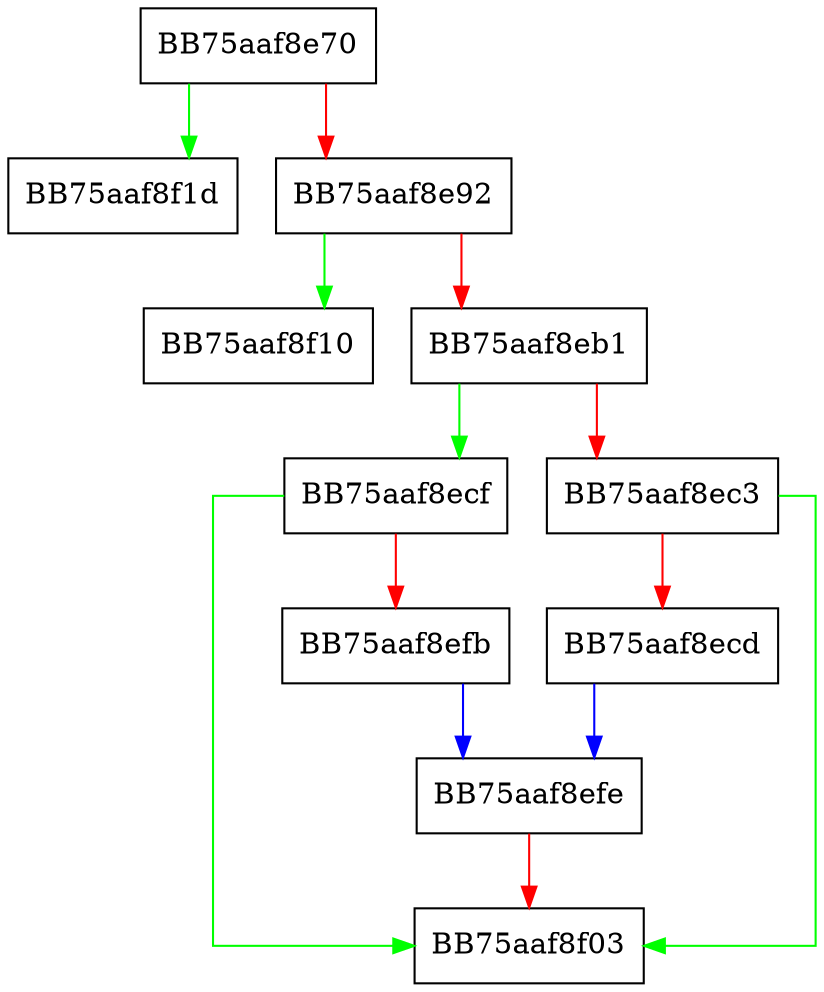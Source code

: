 digraph mp_lua_api_SetDetectionString {
  node [shape="box"];
  graph [splines=ortho];
  BB75aaf8e70 -> BB75aaf8f1d [color="green"];
  BB75aaf8e70 -> BB75aaf8e92 [color="red"];
  BB75aaf8e92 -> BB75aaf8f10 [color="green"];
  BB75aaf8e92 -> BB75aaf8eb1 [color="red"];
  BB75aaf8eb1 -> BB75aaf8ecf [color="green"];
  BB75aaf8eb1 -> BB75aaf8ec3 [color="red"];
  BB75aaf8ec3 -> BB75aaf8f03 [color="green"];
  BB75aaf8ec3 -> BB75aaf8ecd [color="red"];
  BB75aaf8ecd -> BB75aaf8efe [color="blue"];
  BB75aaf8ecf -> BB75aaf8f03 [color="green"];
  BB75aaf8ecf -> BB75aaf8efb [color="red"];
  BB75aaf8efb -> BB75aaf8efe [color="blue"];
  BB75aaf8efe -> BB75aaf8f03 [color="red"];
}